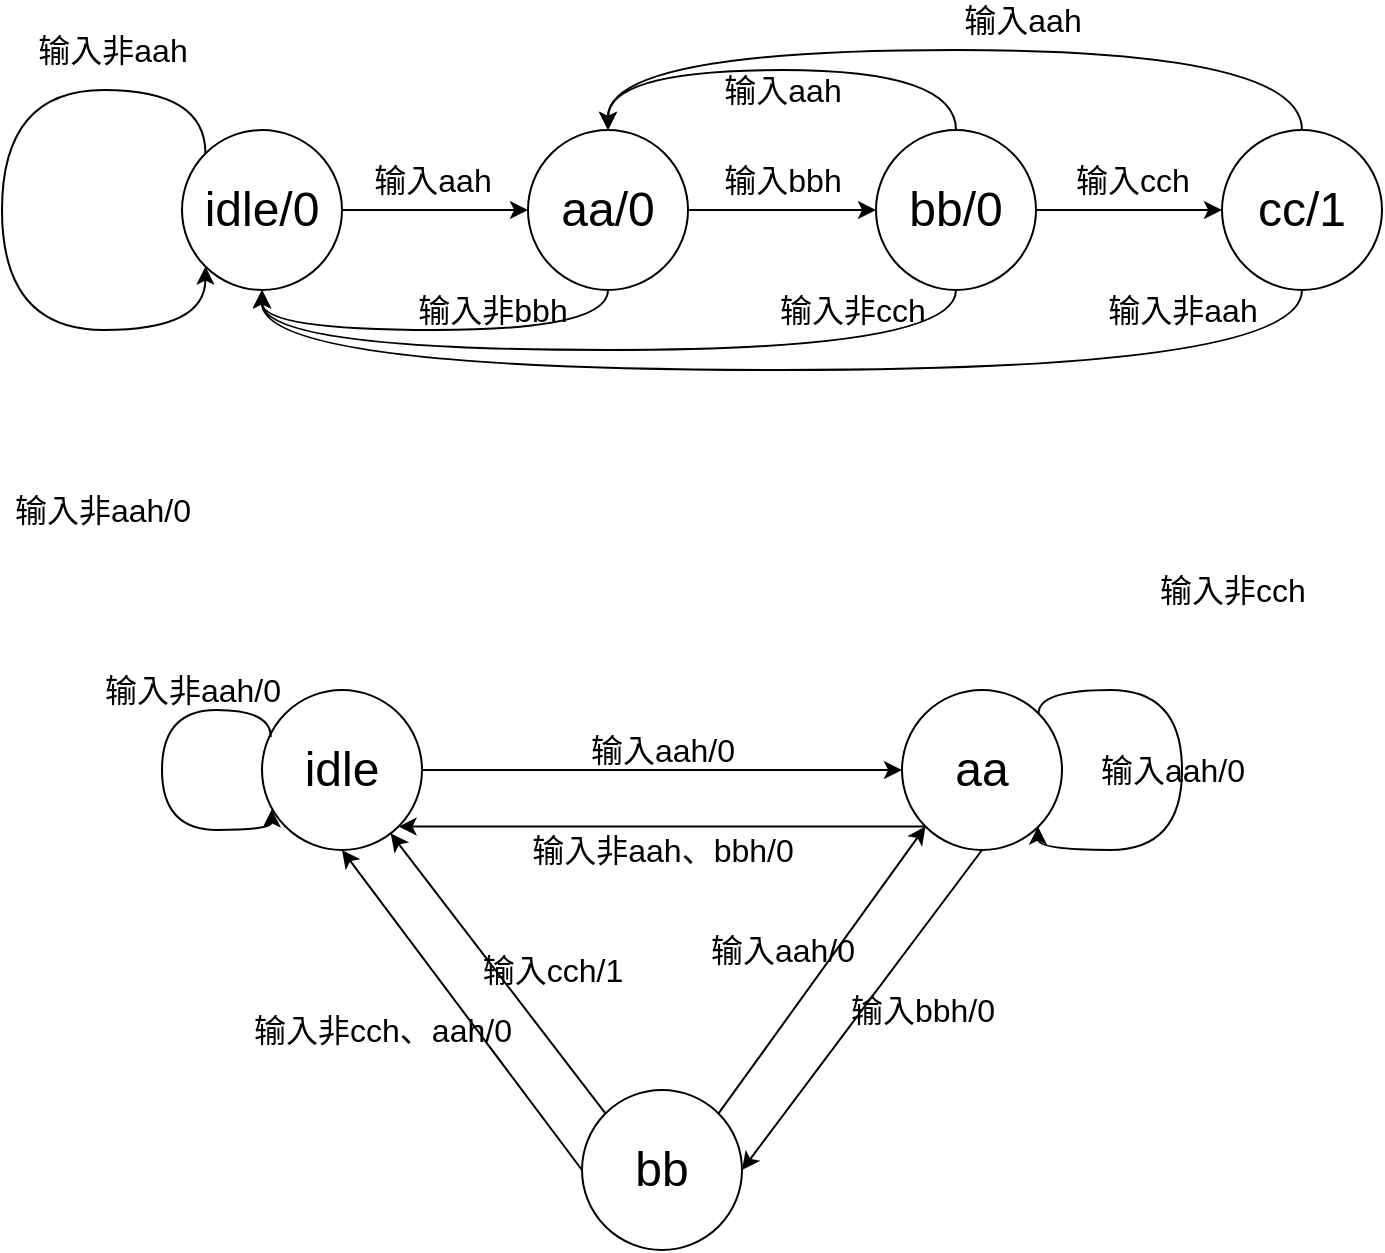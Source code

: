 <mxfile version="16.5.1" type="device"><diagram id="0CPN7ICv8VRP3NuKZYJd" name="第 1 页"><mxGraphModel dx="1038" dy="683" grid="1" gridSize="10" guides="1" tooltips="1" connect="1" arrows="1" fold="1" page="1" pageScale="1" pageWidth="827" pageHeight="1169" math="0" shadow="0"><root><mxCell id="0"/><mxCell id="1" parent="0"/><mxCell id="kB6WVh24MITh9JiGBPuu-9" style="edgeStyle=orthogonalEdgeStyle;curved=1;rounded=1;orthogonalLoop=1;jettySize=auto;html=1;entryX=0;entryY=0.5;entryDx=0;entryDy=0;" parent="1" source="kB6WVh24MITh9JiGBPuu-1" target="kB6WVh24MITh9JiGBPuu-2" edge="1"><mxGeometry relative="1" as="geometry"/></mxCell><mxCell id="kB6WVh24MITh9JiGBPuu-1" value="idle/0" style="ellipse;whiteSpace=wrap;html=1;aspect=fixed;rounded=1;fontSize=24;" parent="1" vertex="1"><mxGeometry x="160" y="200" width="80" height="80" as="geometry"/></mxCell><mxCell id="kB6WVh24MITh9JiGBPuu-10" value="" style="edgeStyle=orthogonalEdgeStyle;curved=1;rounded=1;orthogonalLoop=1;jettySize=auto;html=1;" parent="1" source="kB6WVh24MITh9JiGBPuu-2" target="kB6WVh24MITh9JiGBPuu-3" edge="1"><mxGeometry relative="1" as="geometry"/></mxCell><mxCell id="kB6WVh24MITh9JiGBPuu-12" style="edgeStyle=orthogonalEdgeStyle;curved=1;rounded=1;orthogonalLoop=1;jettySize=auto;html=1;entryX=0.5;entryY=1;entryDx=0;entryDy=0;exitX=0.5;exitY=1;exitDx=0;exitDy=0;" parent="1" source="kB6WVh24MITh9JiGBPuu-2" target="kB6WVh24MITh9JiGBPuu-1" edge="1"><mxGeometry relative="1" as="geometry"/></mxCell><mxCell id="kB6WVh24MITh9JiGBPuu-2" value="aa/0" style="ellipse;whiteSpace=wrap;html=1;aspect=fixed;rounded=1;fontSize=24;" parent="1" vertex="1"><mxGeometry x="333" y="200" width="80" height="80" as="geometry"/></mxCell><mxCell id="kB6WVh24MITh9JiGBPuu-11" value="" style="edgeStyle=orthogonalEdgeStyle;curved=1;rounded=1;orthogonalLoop=1;jettySize=auto;html=1;" parent="1" source="kB6WVh24MITh9JiGBPuu-3" target="kB6WVh24MITh9JiGBPuu-4" edge="1"><mxGeometry relative="1" as="geometry"/></mxCell><mxCell id="kB6WVh24MITh9JiGBPuu-13" style="edgeStyle=orthogonalEdgeStyle;curved=1;rounded=1;orthogonalLoop=1;jettySize=auto;html=1;exitX=0.5;exitY=1;exitDx=0;exitDy=0;entryX=0.5;entryY=1;entryDx=0;entryDy=0;" parent="1" source="kB6WVh24MITh9JiGBPuu-3" target="kB6WVh24MITh9JiGBPuu-1" edge="1"><mxGeometry relative="1" as="geometry"><Array as="points"><mxPoint x="547" y="310"/><mxPoint x="200" y="310"/></Array></mxGeometry></mxCell><mxCell id="kB6WVh24MITh9JiGBPuu-15" style="edgeStyle=orthogonalEdgeStyle;curved=1;rounded=1;orthogonalLoop=1;jettySize=auto;html=1;exitX=0.5;exitY=0;exitDx=0;exitDy=0;entryX=0.5;entryY=0;entryDx=0;entryDy=0;startArrow=none;" parent="1" source="kB6WVh24MITh9JiGBPuu-20" target="kB6WVh24MITh9JiGBPuu-2" edge="1"><mxGeometry relative="1" as="geometry"><Array as="points"><mxPoint x="373" y="170"/></Array></mxGeometry></mxCell><mxCell id="kB6WVh24MITh9JiGBPuu-3" value="bb/0" style="ellipse;whiteSpace=wrap;html=1;aspect=fixed;rounded=1;fontSize=24;" parent="1" vertex="1"><mxGeometry x="507" y="200" width="80" height="80" as="geometry"/></mxCell><mxCell id="kB6WVh24MITh9JiGBPuu-14" style="edgeStyle=orthogonalEdgeStyle;curved=1;rounded=1;orthogonalLoop=1;jettySize=auto;html=1;exitX=0.5;exitY=1;exitDx=0;exitDy=0;" parent="1" source="kB6WVh24MITh9JiGBPuu-4" edge="1"><mxGeometry relative="1" as="geometry"><mxPoint x="200" y="280.167" as="targetPoint"/><Array as="points"><mxPoint x="720" y="320"/><mxPoint x="200" y="320"/></Array></mxGeometry></mxCell><mxCell id="kB6WVh24MITh9JiGBPuu-16" style="edgeStyle=orthogonalEdgeStyle;curved=1;rounded=1;orthogonalLoop=1;jettySize=auto;html=1;exitX=0.5;exitY=0;exitDx=0;exitDy=0;entryX=0.5;entryY=0;entryDx=0;entryDy=0;" parent="1" source="kB6WVh24MITh9JiGBPuu-4" target="kB6WVh24MITh9JiGBPuu-2" edge="1"><mxGeometry relative="1" as="geometry"><Array as="points"><mxPoint x="720" y="160"/><mxPoint x="373" y="160"/></Array></mxGeometry></mxCell><mxCell id="kB6WVh24MITh9JiGBPuu-4" value="cc/1" style="ellipse;whiteSpace=wrap;html=1;aspect=fixed;rounded=1;fontSize=24;" parent="1" vertex="1"><mxGeometry x="680" y="200" width="80" height="80" as="geometry"/></mxCell><mxCell id="kB6WVh24MITh9JiGBPuu-17" style="edgeStyle=orthogonalEdgeStyle;curved=1;rounded=1;orthogonalLoop=1;jettySize=auto;html=1;exitX=0;exitY=0;exitDx=0;exitDy=0;entryX=0;entryY=1;entryDx=0;entryDy=0;" parent="1" source="kB6WVh24MITh9JiGBPuu-1" target="kB6WVh24MITh9JiGBPuu-1" edge="1"><mxGeometry relative="1" as="geometry"><Array as="points"><mxPoint x="172" y="180"/><mxPoint x="70" y="180"/><mxPoint x="70" y="300"/><mxPoint x="172" y="300"/></Array></mxGeometry></mxCell><mxCell id="kB6WVh24MITh9JiGBPuu-18" value="输入非aah" style="text;html=1;align=center;verticalAlign=middle;resizable=0;points=[];autosize=1;strokeColor=none;fillColor=none;fontSize=16;" parent="1" vertex="1"><mxGeometry x="80" y="150" width="90" height="20" as="geometry"/></mxCell><mxCell id="kB6WVh24MITh9JiGBPuu-19" value="输入aah" style="text;html=1;align=center;verticalAlign=middle;resizable=0;points=[];autosize=1;strokeColor=none;fillColor=none;fontSize=16;" parent="1" vertex="1"><mxGeometry x="250" y="215" width="70" height="20" as="geometry"/></mxCell><mxCell id="kB6WVh24MITh9JiGBPuu-20" value="输入aah" style="text;html=1;align=center;verticalAlign=middle;resizable=0;points=[];autosize=1;strokeColor=none;fillColor=none;fontSize=16;" parent="1" vertex="1"><mxGeometry x="425" y="170" width="70" height="20" as="geometry"/></mxCell><mxCell id="kB6WVh24MITh9JiGBPuu-21" value="" style="edgeStyle=orthogonalEdgeStyle;curved=1;rounded=1;orthogonalLoop=1;jettySize=auto;html=1;exitX=0.5;exitY=0;exitDx=0;exitDy=0;entryX=0.5;entryY=0;entryDx=0;entryDy=0;endArrow=none;" parent="1" source="kB6WVh24MITh9JiGBPuu-3" target="kB6WVh24MITh9JiGBPuu-20" edge="1"><mxGeometry relative="1" as="geometry"><mxPoint x="547" y="200" as="sourcePoint"/><mxPoint x="373" y="200" as="targetPoint"/><Array as="points"><mxPoint x="547" y="170"/></Array></mxGeometry></mxCell><mxCell id="kB6WVh24MITh9JiGBPuu-22" value="输入aah" style="text;html=1;align=center;verticalAlign=middle;resizable=0;points=[];autosize=1;strokeColor=none;fillColor=none;fontSize=16;" parent="1" vertex="1"><mxGeometry x="545" y="135" width="70" height="20" as="geometry"/></mxCell><mxCell id="kB6WVh24MITh9JiGBPuu-23" value="输入bbh" style="text;html=1;align=center;verticalAlign=middle;resizable=0;points=[];autosize=1;strokeColor=none;fillColor=none;fontSize=16;" parent="1" vertex="1"><mxGeometry x="425" y="215" width="70" height="20" as="geometry"/></mxCell><mxCell id="kB6WVh24MITh9JiGBPuu-24" value="输入cch" style="text;html=1;align=center;verticalAlign=middle;resizable=0;points=[];autosize=1;strokeColor=none;fillColor=none;fontSize=16;" parent="1" vertex="1"><mxGeometry x="600" y="215" width="70" height="20" as="geometry"/></mxCell><mxCell id="kB6WVh24MITh9JiGBPuu-25" value="输入非bbh" style="text;html=1;align=center;verticalAlign=middle;resizable=0;points=[];autosize=1;strokeColor=none;fillColor=none;fontSize=16;" parent="1" vertex="1"><mxGeometry x="270" y="280" width="90" height="20" as="geometry"/></mxCell><mxCell id="kB6WVh24MITh9JiGBPuu-26" value="输入非cch" style="text;html=1;align=center;verticalAlign=middle;resizable=0;points=[];autosize=1;strokeColor=none;fillColor=none;fontSize=16;" parent="1" vertex="1"><mxGeometry x="450" y="280" width="90" height="20" as="geometry"/></mxCell><mxCell id="kB6WVh24MITh9JiGBPuu-27" value="输入非aah" style="text;html=1;align=center;verticalAlign=middle;resizable=0;points=[];autosize=1;strokeColor=none;fillColor=none;fontSize=16;" parent="1" vertex="1"><mxGeometry x="615" y="280" width="90" height="20" as="geometry"/></mxCell><mxCell id="Zbi698qijRab9D5a54G5-33" style="edgeStyle=none;rounded=0;orthogonalLoop=1;jettySize=auto;html=1;entryX=0;entryY=0.5;entryDx=0;entryDy=0;" parent="1" source="Zbi698qijRab9D5a54G5-2" target="Zbi698qijRab9D5a54G5-5" edge="1"><mxGeometry relative="1" as="geometry"/></mxCell><mxCell id="Zbi698qijRab9D5a54G5-2" value="idle" style="ellipse;whiteSpace=wrap;html=1;aspect=fixed;rounded=1;fontSize=24;" parent="1" vertex="1"><mxGeometry x="200" y="480" width="80" height="80" as="geometry"/></mxCell><mxCell id="Zbi698qijRab9D5a54G5-24" style="rounded=0;orthogonalLoop=1;jettySize=auto;html=1;entryX=1;entryY=0.5;entryDx=0;entryDy=0;exitX=0.5;exitY=1;exitDx=0;exitDy=0;" parent="1" source="Zbi698qijRab9D5a54G5-5" target="Zbi698qijRab9D5a54G5-9" edge="1"><mxGeometry relative="1" as="geometry"/></mxCell><mxCell id="Zbi698qijRab9D5a54G5-27" style="edgeStyle=none;rounded=0;orthogonalLoop=1;jettySize=auto;html=1;exitX=0;exitY=1;exitDx=0;exitDy=0;entryX=1;entryY=1;entryDx=0;entryDy=0;" parent="1" source="Zbi698qijRab9D5a54G5-5" target="Zbi698qijRab9D5a54G5-2" edge="1"><mxGeometry relative="1" as="geometry"><mxPoint x="270" y="546" as="targetPoint"/></mxGeometry></mxCell><mxCell id="Zbi698qijRab9D5a54G5-5" value="aa" style="ellipse;whiteSpace=wrap;html=1;aspect=fixed;rounded=1;fontSize=24;" parent="1" vertex="1"><mxGeometry x="520" y="480" width="80" height="80" as="geometry"/></mxCell><mxCell id="Zbi698qijRab9D5a54G5-25" style="edgeStyle=none;rounded=0;orthogonalLoop=1;jettySize=auto;html=1;exitX=1;exitY=0;exitDx=0;exitDy=0;entryX=0;entryY=1;entryDx=0;entryDy=0;" parent="1" source="Zbi698qijRab9D5a54G5-9" target="Zbi698qijRab9D5a54G5-5" edge="1"><mxGeometry relative="1" as="geometry"/></mxCell><mxCell id="Zbi698qijRab9D5a54G5-29" style="edgeStyle=none;rounded=0;orthogonalLoop=1;jettySize=auto;html=1;exitX=0;exitY=0;exitDx=0;exitDy=0;" parent="1" source="Zbi698qijRab9D5a54G5-9" target="Zbi698qijRab9D5a54G5-2" edge="1"><mxGeometry relative="1" as="geometry"/></mxCell><mxCell id="NDRzcShDOChNBiUpxBKf-1" style="rounded=0;orthogonalLoop=1;jettySize=auto;html=1;exitX=0;exitY=0.5;exitDx=0;exitDy=0;entryX=0.5;entryY=1;entryDx=0;entryDy=0;" parent="1" source="Zbi698qijRab9D5a54G5-9" target="Zbi698qijRab9D5a54G5-2" edge="1"><mxGeometry relative="1" as="geometry"/></mxCell><mxCell id="Zbi698qijRab9D5a54G5-9" value="bb" style="ellipse;whiteSpace=wrap;html=1;aspect=fixed;rounded=1;fontSize=24;" parent="1" vertex="1"><mxGeometry x="360" y="680" width="80" height="80" as="geometry"/></mxCell><mxCell id="Zbi698qijRab9D5a54G5-14" value="输入非aah/0" style="text;html=1;align=center;verticalAlign=middle;resizable=0;points=[];autosize=1;strokeColor=none;fillColor=none;fontSize=16;" parent="1" vertex="1"><mxGeometry x="70" y="380" width="100" height="20" as="geometry"/></mxCell><mxCell id="Zbi698qijRab9D5a54G5-16" value="输入aah/0" style="text;html=1;align=center;verticalAlign=middle;resizable=0;points=[];autosize=1;strokeColor=none;fillColor=none;fontSize=16;" parent="1" vertex="1"><mxGeometry x="355" y="500" width="90" height="20" as="geometry"/></mxCell><mxCell id="Zbi698qijRab9D5a54G5-19" value="输入bbh/0" style="text;html=1;align=center;verticalAlign=middle;resizable=0;points=[];autosize=1;strokeColor=none;fillColor=none;fontSize=16;" parent="1" vertex="1"><mxGeometry x="485" y="630" width="90" height="20" as="geometry"/></mxCell><mxCell id="Zbi698qijRab9D5a54G5-20" value="输入cch/1" style="text;html=1;align=center;verticalAlign=middle;resizable=0;points=[];autosize=1;strokeColor=none;fillColor=none;fontSize=16;" parent="1" vertex="1"><mxGeometry x="300" y="610" width="90" height="20" as="geometry"/></mxCell><mxCell id="Zbi698qijRab9D5a54G5-21" value="输入非aah、bbh/0" style="text;html=1;align=center;verticalAlign=middle;resizable=0;points=[];autosize=1;strokeColor=none;fillColor=none;fontSize=16;" parent="1" vertex="1"><mxGeometry x="325" y="550" width="150" height="20" as="geometry"/></mxCell><mxCell id="Zbi698qijRab9D5a54G5-22" value="输入非cch" style="text;html=1;align=center;verticalAlign=middle;resizable=0;points=[];autosize=1;strokeColor=none;fillColor=none;fontSize=16;" parent="1" vertex="1"><mxGeometry x="640" y="420" width="90" height="20" as="geometry"/></mxCell><mxCell id="Zbi698qijRab9D5a54G5-23" value="输入非aah/0" style="text;html=1;align=center;verticalAlign=middle;resizable=0;points=[];autosize=1;strokeColor=none;fillColor=none;fontSize=16;" parent="1" vertex="1"><mxGeometry x="115" y="470" width="100" height="20" as="geometry"/></mxCell><mxCell id="Zbi698qijRab9D5a54G5-34" value="输入aah/0" style="text;html=1;align=center;verticalAlign=middle;resizable=0;points=[];autosize=1;strokeColor=none;fillColor=none;fontSize=16;" parent="1" vertex="1"><mxGeometry x="415" y="600" width="90" height="20" as="geometry"/></mxCell><mxCell id="Zbi698qijRab9D5a54G5-37" style="edgeStyle=orthogonalEdgeStyle;curved=1;rounded=0;orthogonalLoop=1;jettySize=auto;html=1;exitX=0.055;exitY=0.293;exitDx=0;exitDy=0;entryX=0.061;entryY=0.746;entryDx=0;entryDy=0;exitPerimeter=0;entryPerimeter=0;" parent="1" source="Zbi698qijRab9D5a54G5-2" target="Zbi698qijRab9D5a54G5-2" edge="1"><mxGeometry relative="1" as="geometry"><Array as="points"><mxPoint x="204" y="490"/><mxPoint x="150" y="490"/><mxPoint x="150" y="550"/><mxPoint x="205" y="550"/></Array></mxGeometry></mxCell><mxCell id="NDRzcShDOChNBiUpxBKf-2" value="输入非cch、aah/0" style="text;html=1;align=center;verticalAlign=middle;resizable=0;points=[];autosize=1;strokeColor=none;fillColor=none;fontSize=16;" parent="1" vertex="1"><mxGeometry x="190" y="640" width="140" height="20" as="geometry"/></mxCell><mxCell id="1_ktdL3tXl9vzdqS9NvW-5" style="edgeStyle=orthogonalEdgeStyle;curved=1;rounded=0;orthogonalLoop=1;jettySize=auto;html=1;exitX=1;exitY=0;exitDx=0;exitDy=0;entryX=1;entryY=1;entryDx=0;entryDy=0;" parent="1" source="Zbi698qijRab9D5a54G5-5" target="Zbi698qijRab9D5a54G5-5" edge="1"><mxGeometry relative="1" as="geometry"><Array as="points"><mxPoint x="588" y="480"/><mxPoint x="660" y="480"/><mxPoint x="660" y="560"/><mxPoint x="588" y="560"/><mxPoint x="588" y="548"/></Array></mxGeometry></mxCell><mxCell id="1_ktdL3tXl9vzdqS9NvW-6" value="输入aah/0" style="text;html=1;align=center;verticalAlign=middle;resizable=0;points=[];autosize=1;strokeColor=none;fillColor=none;fontSize=16;" parent="1" vertex="1"><mxGeometry x="610" y="510" width="90" height="20" as="geometry"/></mxCell></root></mxGraphModel></diagram></mxfile>
